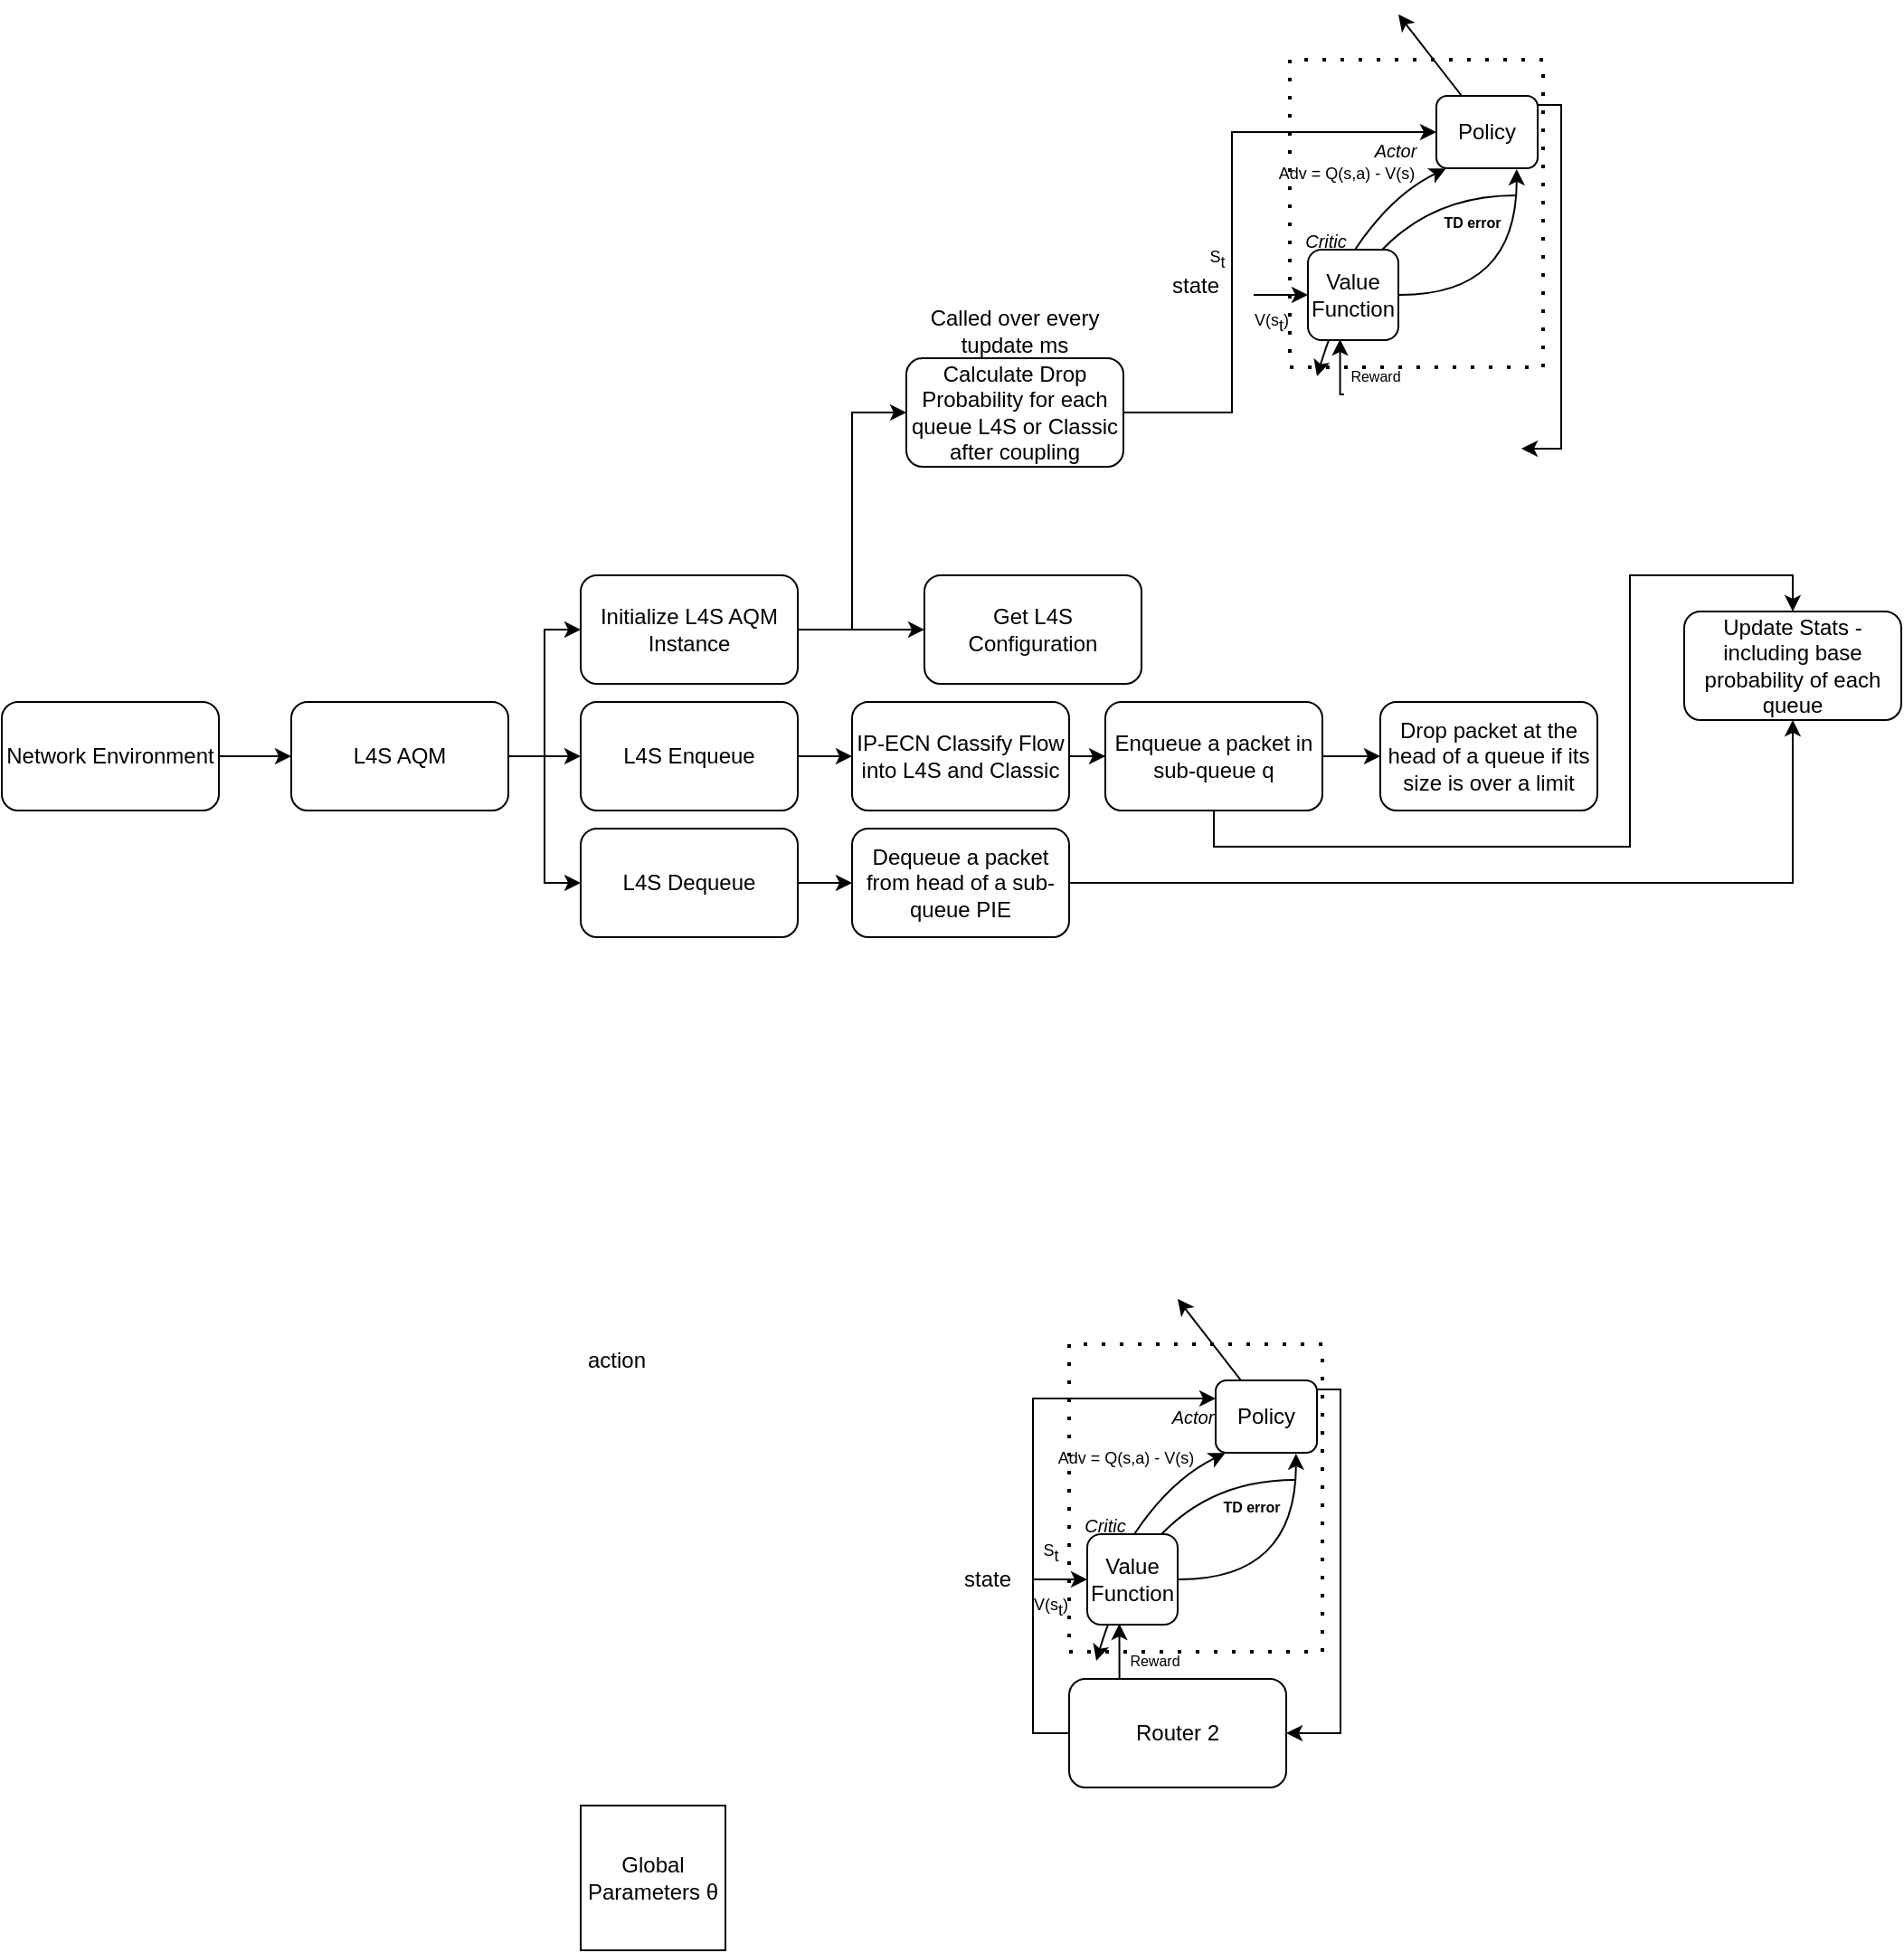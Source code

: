 <mxfile version="24.5.2" type="device">
  <diagram name="Page-1" id="ThGVcTv6Rneue8k59k8M">
    <mxGraphModel dx="452" dy="1398" grid="1" gridSize="10" guides="1" tooltips="1" connect="1" arrows="1" fold="1" page="1" pageScale="1" pageWidth="827" pageHeight="1169" math="0" shadow="0">
      <root>
        <mxCell id="0" />
        <mxCell id="1" parent="0" />
        <mxCell id="E5vrX9dujn3w_KabcVko-6" style="edgeStyle=orthogonalEdgeStyle;rounded=0;orthogonalLoop=1;jettySize=auto;html=1;exitX=1;exitY=0.5;exitDx=0;exitDy=0;entryX=0;entryY=0.5;entryDx=0;entryDy=0;" parent="1" source="E5vrX9dujn3w_KabcVko-2" target="E5vrX9dujn3w_KabcVko-5" edge="1">
          <mxGeometry relative="1" as="geometry" />
        </mxCell>
        <mxCell id="zYL4b-B8g1KOYWPoWz04-9" style="edgeStyle=orthogonalEdgeStyle;rounded=0;orthogonalLoop=1;jettySize=auto;html=1;exitX=1;exitY=0.5;exitDx=0;exitDy=0;entryX=0;entryY=0.5;entryDx=0;entryDy=0;" parent="1" source="E5vrX9dujn3w_KabcVko-2" target="E5vrX9dujn3w_KabcVko-9" edge="1">
          <mxGeometry relative="1" as="geometry" />
        </mxCell>
        <mxCell id="zYL4b-B8g1KOYWPoWz04-10" style="edgeStyle=orthogonalEdgeStyle;rounded=0;orthogonalLoop=1;jettySize=auto;html=1;exitX=1;exitY=0.5;exitDx=0;exitDy=0;entryX=0;entryY=0.5;entryDx=0;entryDy=0;" parent="1" source="E5vrX9dujn3w_KabcVko-2" target="zYL4b-B8g1KOYWPoWz04-5" edge="1">
          <mxGeometry relative="1" as="geometry" />
        </mxCell>
        <mxCell id="E5vrX9dujn3w_KabcVko-2" value="L4S AQM" style="rounded=1;whiteSpace=wrap;html=1;" parent="1" vertex="1">
          <mxGeometry x="180" y="220" width="120" height="60" as="geometry" />
        </mxCell>
        <mxCell id="E5vrX9dujn3w_KabcVko-4" style="edgeStyle=orthogonalEdgeStyle;rounded=0;orthogonalLoop=1;jettySize=auto;html=1;" parent="1" source="E5vrX9dujn3w_KabcVko-3" target="E5vrX9dujn3w_KabcVko-2" edge="1">
          <mxGeometry relative="1" as="geometry" />
        </mxCell>
        <mxCell id="E5vrX9dujn3w_KabcVko-3" value="Network Environment" style="rounded=1;whiteSpace=wrap;html=1;" parent="1" vertex="1">
          <mxGeometry x="20" y="220" width="120" height="60" as="geometry" />
        </mxCell>
        <mxCell id="E5vrX9dujn3w_KabcVko-8" style="edgeStyle=orthogonalEdgeStyle;rounded=0;orthogonalLoop=1;jettySize=auto;html=1;" parent="1" source="E5vrX9dujn3w_KabcVko-5" target="E5vrX9dujn3w_KabcVko-7" edge="1">
          <mxGeometry relative="1" as="geometry" />
        </mxCell>
        <mxCell id="Fi-NjW9-c_K33PUsc-ZF-9" style="edgeStyle=orthogonalEdgeStyle;rounded=0;orthogonalLoop=1;jettySize=auto;html=1;entryX=0;entryY=0.5;entryDx=0;entryDy=0;" edge="1" parent="1" source="E5vrX9dujn3w_KabcVko-5" target="zYL4b-B8g1KOYWPoWz04-3">
          <mxGeometry relative="1" as="geometry" />
        </mxCell>
        <mxCell id="E5vrX9dujn3w_KabcVko-5" value="Initialize L4S AQM Instance" style="rounded=1;whiteSpace=wrap;html=1;" parent="1" vertex="1">
          <mxGeometry x="340" y="150" width="120" height="60" as="geometry" />
        </mxCell>
        <mxCell id="E5vrX9dujn3w_KabcVko-7" value="Get L4S Configuration" style="rounded=1;whiteSpace=wrap;html=1;" parent="1" vertex="1">
          <mxGeometry x="530" y="150" width="120" height="60" as="geometry" />
        </mxCell>
        <mxCell id="zYL4b-B8g1KOYWPoWz04-11" style="edgeStyle=orthogonalEdgeStyle;rounded=0;orthogonalLoop=1;jettySize=auto;html=1;exitX=1;exitY=0.5;exitDx=0;exitDy=0;entryX=0;entryY=0.5;entryDx=0;entryDy=0;" parent="1" source="E5vrX9dujn3w_KabcVko-9" target="E5vrX9dujn3w_KabcVko-10" edge="1">
          <mxGeometry relative="1" as="geometry" />
        </mxCell>
        <mxCell id="E5vrX9dujn3w_KabcVko-9" value="L4S Enqueue" style="rounded=1;whiteSpace=wrap;html=1;" parent="1" vertex="1">
          <mxGeometry x="340" y="220" width="120" height="60" as="geometry" />
        </mxCell>
        <mxCell id="zYL4b-B8g1KOYWPoWz04-13" style="edgeStyle=orthogonalEdgeStyle;rounded=0;orthogonalLoop=1;jettySize=auto;html=1;exitX=1;exitY=0.5;exitDx=0;exitDy=0;" parent="1" source="E5vrX9dujn3w_KabcVko-10" target="zYL4b-B8g1KOYWPoWz04-1" edge="1">
          <mxGeometry relative="1" as="geometry" />
        </mxCell>
        <mxCell id="E5vrX9dujn3w_KabcVko-10" value="IP-ECN Classify Flow into L4S and Classic" style="rounded=1;whiteSpace=wrap;html=1;" parent="1" vertex="1">
          <mxGeometry x="490" y="220" width="120" height="60" as="geometry" />
        </mxCell>
        <mxCell id="zYL4b-B8g1KOYWPoWz04-14" style="edgeStyle=orthogonalEdgeStyle;rounded=0;orthogonalLoop=1;jettySize=auto;html=1;exitX=1;exitY=0.5;exitDx=0;exitDy=0;entryX=0;entryY=0.5;entryDx=0;entryDy=0;" parent="1" source="zYL4b-B8g1KOYWPoWz04-1" target="zYL4b-B8g1KOYWPoWz04-2" edge="1">
          <mxGeometry relative="1" as="geometry" />
        </mxCell>
        <mxCell id="Fi-NjW9-c_K33PUsc-ZF-7" style="edgeStyle=orthogonalEdgeStyle;rounded=0;orthogonalLoop=1;jettySize=auto;html=1;exitX=0.5;exitY=1;exitDx=0;exitDy=0;entryX=0.5;entryY=0;entryDx=0;entryDy=0;" edge="1" parent="1" source="zYL4b-B8g1KOYWPoWz04-1" target="zYL4b-B8g1KOYWPoWz04-7">
          <mxGeometry relative="1" as="geometry">
            <Array as="points">
              <mxPoint x="690" y="300" />
              <mxPoint x="920" y="300" />
              <mxPoint x="920" y="150" />
              <mxPoint x="1010" y="150" />
            </Array>
          </mxGeometry>
        </mxCell>
        <mxCell id="zYL4b-B8g1KOYWPoWz04-1" value="Enqueue a packet in sub-queue q" style="rounded=1;whiteSpace=wrap;html=1;" parent="1" vertex="1">
          <mxGeometry x="630" y="220" width="120" height="60" as="geometry" />
        </mxCell>
        <mxCell id="zYL4b-B8g1KOYWPoWz04-2" value="Drop packet at the head of a queue if its size is over a limit" style="rounded=1;whiteSpace=wrap;html=1;" parent="1" vertex="1">
          <mxGeometry x="782" y="220" width="120" height="60" as="geometry" />
        </mxCell>
        <mxCell id="Fi-NjW9-c_K33PUsc-ZF-54" style="edgeStyle=orthogonalEdgeStyle;rounded=0;orthogonalLoop=1;jettySize=auto;html=1;entryX=0;entryY=0.5;entryDx=0;entryDy=0;" edge="1" parent="1" source="zYL4b-B8g1KOYWPoWz04-3" target="Fi-NjW9-c_K33PUsc-ZF-43">
          <mxGeometry relative="1" as="geometry">
            <Array as="points">
              <mxPoint x="700" y="60" />
              <mxPoint x="700" y="-95" />
            </Array>
          </mxGeometry>
        </mxCell>
        <mxCell id="zYL4b-B8g1KOYWPoWz04-3" value="Calculate Drop Probability for each queue L4S or Classic after coupling" style="rounded=1;whiteSpace=wrap;html=1;" parent="1" vertex="1">
          <mxGeometry x="520" y="30" width="120" height="60" as="geometry" />
        </mxCell>
        <mxCell id="zYL4b-B8g1KOYWPoWz04-4" value="Called over every tupdate ms" style="text;html=1;align=center;verticalAlign=middle;whiteSpace=wrap;rounded=0;" parent="1" vertex="1">
          <mxGeometry x="530" width="100" height="30" as="geometry" />
        </mxCell>
        <mxCell id="zYL4b-B8g1KOYWPoWz04-16" style="edgeStyle=orthogonalEdgeStyle;rounded=0;orthogonalLoop=1;jettySize=auto;html=1;" parent="1" source="zYL4b-B8g1KOYWPoWz04-5" target="zYL4b-B8g1KOYWPoWz04-6" edge="1">
          <mxGeometry relative="1" as="geometry" />
        </mxCell>
        <mxCell id="zYL4b-B8g1KOYWPoWz04-5" value="L4S Dequeue" style="rounded=1;whiteSpace=wrap;html=1;" parent="1" vertex="1">
          <mxGeometry x="340" y="290" width="120" height="60" as="geometry" />
        </mxCell>
        <mxCell id="Fi-NjW9-c_K33PUsc-ZF-8" style="edgeStyle=orthogonalEdgeStyle;rounded=0;orthogonalLoop=1;jettySize=auto;html=1;" edge="1" parent="1" source="zYL4b-B8g1KOYWPoWz04-6" target="zYL4b-B8g1KOYWPoWz04-7">
          <mxGeometry relative="1" as="geometry" />
        </mxCell>
        <mxCell id="zYL4b-B8g1KOYWPoWz04-6" value="Dequeue a packet from head of a sub-queue PIE" style="rounded=1;whiteSpace=wrap;html=1;" parent="1" vertex="1">
          <mxGeometry x="490" y="290" width="120" height="60" as="geometry" />
        </mxCell>
        <mxCell id="zYL4b-B8g1KOYWPoWz04-7" value="Update Stats - including base probability of each queue" style="rounded=1;whiteSpace=wrap;html=1;" parent="1" vertex="1">
          <mxGeometry x="950" y="170" width="120" height="60" as="geometry" />
        </mxCell>
        <mxCell id="zYL4b-B8g1KOYWPoWz04-87" value="action" style="text;html=1;align=center;verticalAlign=middle;whiteSpace=wrap;rounded=0;" parent="1" vertex="1">
          <mxGeometry x="330" y="569" width="60" height="30" as="geometry" />
        </mxCell>
        <mxCell id="pEbdKooX2DtS_LslaIFQ-9" value="Global Parameters&amp;nbsp;θ" style="whiteSpace=wrap;html=1;aspect=fixed;" parent="1" vertex="1">
          <mxGeometry x="340" y="830" width="80" height="80" as="geometry" />
        </mxCell>
        <mxCell id="Fi-NjW9-c_K33PUsc-ZF-11" style="edgeStyle=orthogonalEdgeStyle;rounded=0;orthogonalLoop=1;jettySize=auto;html=1;exitX=0;exitY=0.5;exitDx=0;exitDy=0;entryX=0;entryY=0.25;entryDx=0;entryDy=0;" edge="1" parent="1" source="Fi-NjW9-c_K33PUsc-ZF-12" target="Fi-NjW9-c_K33PUsc-ZF-23">
          <mxGeometry relative="1" as="geometry" />
        </mxCell>
        <mxCell id="Fi-NjW9-c_K33PUsc-ZF-12" value="Router 2" style="rounded=1;whiteSpace=wrap;html=1;" vertex="1" parent="1">
          <mxGeometry x="610" y="760" width="120" height="60" as="geometry" />
        </mxCell>
        <mxCell id="Fi-NjW9-c_K33PUsc-ZF-13" style="edgeStyle=orthogonalEdgeStyle;rounded=0;orthogonalLoop=1;jettySize=auto;html=1;exitX=0;exitY=0.5;exitDx=0;exitDy=0;endArrow=none;endFill=0;startArrow=classic;startFill=1;" edge="1" parent="1">
          <mxGeometry relative="1" as="geometry">
            <mxPoint x="590" y="705" as="targetPoint" />
            <mxPoint x="620" y="705" as="sourcePoint" />
          </mxGeometry>
        </mxCell>
        <mxCell id="Fi-NjW9-c_K33PUsc-ZF-14" style="rounded=0;orthogonalLoop=1;jettySize=auto;html=1;exitX=1;exitY=0.5;exitDx=0;exitDy=0;entryX=0.793;entryY=1.011;entryDx=0;entryDy=0;edgeStyle=orthogonalEdgeStyle;curved=1;entryPerimeter=0;" edge="1" parent="1" target="Fi-NjW9-c_K33PUsc-ZF-23">
          <mxGeometry relative="1" as="geometry">
            <mxPoint x="670" y="705" as="sourcePoint" />
          </mxGeometry>
        </mxCell>
        <mxCell id="Fi-NjW9-c_K33PUsc-ZF-15" style="edgeStyle=orthogonalEdgeStyle;rounded=0;orthogonalLoop=1;jettySize=auto;html=1;entryX=1;entryY=0.5;entryDx=0;entryDy=0;exitX=1;exitY=0.5;exitDx=0;exitDy=0;" edge="1" parent="1" source="Fi-NjW9-c_K33PUsc-ZF-23" target="Fi-NjW9-c_K33PUsc-ZF-12">
          <mxGeometry relative="1" as="geometry">
            <Array as="points">
              <mxPoint x="760" y="600" />
              <mxPoint x="760" y="790" />
            </Array>
          </mxGeometry>
        </mxCell>
        <mxCell id="Fi-NjW9-c_K33PUsc-ZF-16" value="V(s&lt;sub style=&quot;font-size: 9px;&quot;&gt;t&lt;/sub&gt;)" style="text;html=1;align=center;verticalAlign=middle;whiteSpace=wrap;rounded=0;fontSize=9;" vertex="1" parent="1">
          <mxGeometry x="585" y="710" width="30" height="20" as="geometry" />
        </mxCell>
        <mxCell id="Fi-NjW9-c_K33PUsc-ZF-17" value="S&lt;sub style=&quot;font-size: 9px;&quot;&gt;t&lt;/sub&gt;" style="text;html=1;align=center;verticalAlign=middle;whiteSpace=wrap;rounded=0;fontSize=9;" vertex="1" parent="1">
          <mxGeometry x="590" y="680" width="20" height="20" as="geometry" />
        </mxCell>
        <mxCell id="Fi-NjW9-c_K33PUsc-ZF-18" value="" style="endArrow=classic;html=1;rounded=0;exitX=0.25;exitY=0;exitDx=0;exitDy=0;" edge="1" parent="1" source="Fi-NjW9-c_K33PUsc-ZF-23">
          <mxGeometry width="50" height="50" relative="1" as="geometry">
            <mxPoint x="590" y="570" as="sourcePoint" />
            <mxPoint x="670" y="550" as="targetPoint" />
          </mxGeometry>
        </mxCell>
        <mxCell id="Fi-NjW9-c_K33PUsc-ZF-19" style="edgeStyle=orthogonalEdgeStyle;rounded=0;orthogonalLoop=1;jettySize=auto;html=1;exitX=0.25;exitY=0;exitDx=0;exitDy=0;entryX=0.355;entryY=0.99;entryDx=0;entryDy=0;entryPerimeter=0;" edge="1" parent="1" source="Fi-NjW9-c_K33PUsc-ZF-12">
          <mxGeometry relative="1" as="geometry">
            <mxPoint x="637.75" y="729.5" as="targetPoint" />
          </mxGeometry>
        </mxCell>
        <mxCell id="Fi-NjW9-c_K33PUsc-ZF-20" value="Reward" style="text;html=1;align=center;verticalAlign=middle;whiteSpace=wrap;rounded=0;fontSize=8;" vertex="1" parent="1">
          <mxGeometry x="635" y="740" width="45" height="20" as="geometry" />
        </mxCell>
        <mxCell id="Fi-NjW9-c_K33PUsc-ZF-21" value="state" style="text;html=1;align=center;verticalAlign=middle;whiteSpace=wrap;rounded=0;" vertex="1" parent="1">
          <mxGeometry x="550" y="695" width="30" height="20" as="geometry" />
        </mxCell>
        <mxCell id="Fi-NjW9-c_K33PUsc-ZF-22" value="" style="swimlane;startSize=0;dashed=1;dashPattern=1 4;rounded=1;strokeWidth=2;" vertex="1" parent="1">
          <mxGeometry x="610" y="575" width="140" height="170" as="geometry" />
        </mxCell>
        <mxCell id="Fi-NjW9-c_K33PUsc-ZF-23" value="Policy" style="rounded=1;whiteSpace=wrap;html=1;" vertex="1" parent="Fi-NjW9-c_K33PUsc-ZF-22">
          <mxGeometry x="81" y="20" width="56" height="40" as="geometry" />
        </mxCell>
        <mxCell id="Fi-NjW9-c_K33PUsc-ZF-24" value="Critic" style="text;html=1;align=center;verticalAlign=middle;whiteSpace=wrap;rounded=0;fontSize=10;fontStyle=2" vertex="1" parent="Fi-NjW9-c_K33PUsc-ZF-22">
          <mxGeometry x="5" y="95" width="30" height="10" as="geometry" />
        </mxCell>
        <mxCell id="Fi-NjW9-c_K33PUsc-ZF-25" value="" style="endArrow=classic;html=1;rounded=0;curved=1;" edge="1" parent="Fi-NjW9-c_K33PUsc-ZF-22">
          <mxGeometry width="50" height="50" relative="1" as="geometry">
            <mxPoint x="125" y="75" as="sourcePoint" />
            <mxPoint x="15" y="175" as="targetPoint" />
            <Array as="points">
              <mxPoint x="45" y="75" />
            </Array>
          </mxGeometry>
        </mxCell>
        <mxCell id="Fi-NjW9-c_K33PUsc-ZF-26" value="TD error" style="text;html=1;align=center;verticalAlign=middle;whiteSpace=wrap;rounded=0;fontSize=8;fontStyle=1" vertex="1" parent="Fi-NjW9-c_K33PUsc-ZF-22">
          <mxGeometry x="81" y="85" width="40" height="10" as="geometry" />
        </mxCell>
        <mxCell id="Fi-NjW9-c_K33PUsc-ZF-27" value="&lt;span style=&quot;font-weight: normal; font-size: 9px;&quot;&gt;Adv = Q(s,a) - V(s)&lt;/span&gt;" style="text;html=1;align=center;verticalAlign=middle;whiteSpace=wrap;rounded=0;fontSize=9;fontStyle=1" vertex="1" parent="Fi-NjW9-c_K33PUsc-ZF-22">
          <mxGeometry x="-8" y="55" width="79" height="15" as="geometry" />
        </mxCell>
        <mxCell id="Fi-NjW9-c_K33PUsc-ZF-28" value="Actor" style="text;html=1;align=center;verticalAlign=middle;whiteSpace=wrap;rounded=0;fontStyle=2;fontSize=10;" vertex="1" parent="Fi-NjW9-c_K33PUsc-ZF-22">
          <mxGeometry x="56" y="35" width="25" height="10" as="geometry" />
        </mxCell>
        <mxCell id="Fi-NjW9-c_K33PUsc-ZF-29" value="" style="endArrow=classic;html=1;rounded=0;entryX=0.094;entryY=1.004;entryDx=0;entryDy=0;entryPerimeter=0;curved=1;" edge="1" parent="Fi-NjW9-c_K33PUsc-ZF-22" target="Fi-NjW9-c_K33PUsc-ZF-23">
          <mxGeometry width="50" height="50" relative="1" as="geometry">
            <mxPoint x="36" y="105" as="sourcePoint" />
            <mxPoint x="86" y="55" as="targetPoint" />
            <Array as="points">
              <mxPoint x="56" y="75" />
            </Array>
          </mxGeometry>
        </mxCell>
        <mxCell id="Fi-NjW9-c_K33PUsc-ZF-30" value="Value Function" style="rounded=1;whiteSpace=wrap;html=1;" vertex="1" parent="1">
          <mxGeometry x="620" y="680" width="50" height="50" as="geometry" />
        </mxCell>
        <mxCell id="Fi-NjW9-c_K33PUsc-ZF-33" style="edgeStyle=orthogonalEdgeStyle;rounded=0;orthogonalLoop=1;jettySize=auto;html=1;exitX=0;exitY=0.5;exitDx=0;exitDy=0;endArrow=none;endFill=0;startArrow=classic;startFill=1;" edge="1" parent="1">
          <mxGeometry relative="1" as="geometry">
            <mxPoint x="712" y="-5" as="targetPoint" />
            <mxPoint x="742" y="-5" as="sourcePoint" />
          </mxGeometry>
        </mxCell>
        <mxCell id="Fi-NjW9-c_K33PUsc-ZF-34" style="rounded=0;orthogonalLoop=1;jettySize=auto;html=1;exitX=1;exitY=0.5;exitDx=0;exitDy=0;entryX=0.793;entryY=1.011;entryDx=0;entryDy=0;edgeStyle=orthogonalEdgeStyle;curved=1;entryPerimeter=0;" edge="1" parent="1" target="Fi-NjW9-c_K33PUsc-ZF-43">
          <mxGeometry relative="1" as="geometry">
            <mxPoint x="792" y="-5" as="sourcePoint" />
          </mxGeometry>
        </mxCell>
        <mxCell id="Fi-NjW9-c_K33PUsc-ZF-35" style="edgeStyle=orthogonalEdgeStyle;rounded=0;orthogonalLoop=1;jettySize=auto;html=1;exitX=1;exitY=0.5;exitDx=0;exitDy=0;" edge="1" parent="1" source="Fi-NjW9-c_K33PUsc-ZF-43">
          <mxGeometry relative="1" as="geometry">
            <Array as="points">
              <mxPoint x="882" y="-110" />
              <mxPoint x="882" y="80" />
            </Array>
            <mxPoint x="860" y="80" as="targetPoint" />
          </mxGeometry>
        </mxCell>
        <mxCell id="Fi-NjW9-c_K33PUsc-ZF-36" value="V(s&lt;sub style=&quot;font-size: 9px;&quot;&gt;t&lt;/sub&gt;)" style="text;html=1;align=center;verticalAlign=middle;whiteSpace=wrap;rounded=0;fontSize=9;" vertex="1" parent="1">
          <mxGeometry x="707" width="30" height="20" as="geometry" />
        </mxCell>
        <mxCell id="Fi-NjW9-c_K33PUsc-ZF-37" value="S&lt;sub style=&quot;font-size: 9px;&quot;&gt;t&lt;/sub&gt;" style="text;html=1;align=center;verticalAlign=middle;whiteSpace=wrap;rounded=0;fontSize=9;" vertex="1" parent="1">
          <mxGeometry x="682" y="-35" width="20" height="20" as="geometry" />
        </mxCell>
        <mxCell id="Fi-NjW9-c_K33PUsc-ZF-38" value="" style="endArrow=classic;html=1;rounded=0;exitX=0.25;exitY=0;exitDx=0;exitDy=0;" edge="1" parent="1" source="Fi-NjW9-c_K33PUsc-ZF-43">
          <mxGeometry width="50" height="50" relative="1" as="geometry">
            <mxPoint x="712" y="-140" as="sourcePoint" />
            <mxPoint x="792" y="-160" as="targetPoint" />
          </mxGeometry>
        </mxCell>
        <mxCell id="Fi-NjW9-c_K33PUsc-ZF-39" style="edgeStyle=orthogonalEdgeStyle;rounded=0;orthogonalLoop=1;jettySize=auto;html=1;exitX=0.25;exitY=0;exitDx=0;exitDy=0;entryX=0.355;entryY=0.99;entryDx=0;entryDy=0;entryPerimeter=0;" edge="1" parent="1">
          <mxGeometry relative="1" as="geometry">
            <mxPoint x="759.75" y="19.5" as="targetPoint" />
            <mxPoint x="762" y="50" as="sourcePoint" />
          </mxGeometry>
        </mxCell>
        <mxCell id="Fi-NjW9-c_K33PUsc-ZF-40" value="Reward" style="text;html=1;align=center;verticalAlign=middle;whiteSpace=wrap;rounded=0;fontSize=8;" vertex="1" parent="1">
          <mxGeometry x="757" y="30" width="45" height="20" as="geometry" />
        </mxCell>
        <mxCell id="Fi-NjW9-c_K33PUsc-ZF-41" value="state" style="text;html=1;align=center;verticalAlign=middle;whiteSpace=wrap;rounded=0;" vertex="1" parent="1">
          <mxGeometry x="665" y="-20" width="30" height="20" as="geometry" />
        </mxCell>
        <mxCell id="Fi-NjW9-c_K33PUsc-ZF-42" value="" style="swimlane;startSize=0;dashed=1;dashPattern=1 4;rounded=1;strokeWidth=2;" vertex="1" parent="1">
          <mxGeometry x="732" y="-135" width="140" height="170" as="geometry" />
        </mxCell>
        <mxCell id="Fi-NjW9-c_K33PUsc-ZF-43" value="Policy" style="rounded=1;whiteSpace=wrap;html=1;" vertex="1" parent="Fi-NjW9-c_K33PUsc-ZF-42">
          <mxGeometry x="81" y="20" width="56" height="40" as="geometry" />
        </mxCell>
        <mxCell id="Fi-NjW9-c_K33PUsc-ZF-44" value="Critic" style="text;html=1;align=center;verticalAlign=middle;whiteSpace=wrap;rounded=0;fontSize=10;fontStyle=2" vertex="1" parent="Fi-NjW9-c_K33PUsc-ZF-42">
          <mxGeometry x="5" y="95" width="30" height="10" as="geometry" />
        </mxCell>
        <mxCell id="Fi-NjW9-c_K33PUsc-ZF-45" value="" style="endArrow=classic;html=1;rounded=0;curved=1;" edge="1" parent="Fi-NjW9-c_K33PUsc-ZF-42">
          <mxGeometry width="50" height="50" relative="1" as="geometry">
            <mxPoint x="125" y="75" as="sourcePoint" />
            <mxPoint x="15" y="175" as="targetPoint" />
            <Array as="points">
              <mxPoint x="45" y="75" />
            </Array>
          </mxGeometry>
        </mxCell>
        <mxCell id="Fi-NjW9-c_K33PUsc-ZF-46" value="TD error" style="text;html=1;align=center;verticalAlign=middle;whiteSpace=wrap;rounded=0;fontSize=8;fontStyle=1" vertex="1" parent="Fi-NjW9-c_K33PUsc-ZF-42">
          <mxGeometry x="81" y="85" width="40" height="10" as="geometry" />
        </mxCell>
        <mxCell id="Fi-NjW9-c_K33PUsc-ZF-47" value="&lt;span style=&quot;font-weight: normal; font-size: 9px;&quot;&gt;Adv = Q(s,a) - V(s)&lt;/span&gt;" style="text;html=1;align=center;verticalAlign=middle;whiteSpace=wrap;rounded=0;fontSize=9;fontStyle=1" vertex="1" parent="Fi-NjW9-c_K33PUsc-ZF-42">
          <mxGeometry x="-8" y="55" width="79" height="15" as="geometry" />
        </mxCell>
        <mxCell id="Fi-NjW9-c_K33PUsc-ZF-48" value="Actor" style="text;html=1;align=center;verticalAlign=middle;whiteSpace=wrap;rounded=0;fontStyle=2;fontSize=10;" vertex="1" parent="Fi-NjW9-c_K33PUsc-ZF-42">
          <mxGeometry x="46" y="45" width="25" height="10" as="geometry" />
        </mxCell>
        <mxCell id="Fi-NjW9-c_K33PUsc-ZF-49" value="" style="endArrow=classic;html=1;rounded=0;entryX=0.094;entryY=1.004;entryDx=0;entryDy=0;entryPerimeter=0;curved=1;" edge="1" parent="Fi-NjW9-c_K33PUsc-ZF-42" target="Fi-NjW9-c_K33PUsc-ZF-43">
          <mxGeometry width="50" height="50" relative="1" as="geometry">
            <mxPoint x="36" y="105" as="sourcePoint" />
            <mxPoint x="86" y="55" as="targetPoint" />
            <Array as="points">
              <mxPoint x="56" y="75" />
            </Array>
          </mxGeometry>
        </mxCell>
        <mxCell id="Fi-NjW9-c_K33PUsc-ZF-50" value="Value Function" style="rounded=1;whiteSpace=wrap;html=1;" vertex="1" parent="1">
          <mxGeometry x="742" y="-30" width="50" height="50" as="geometry" />
        </mxCell>
      </root>
    </mxGraphModel>
  </diagram>
</mxfile>
